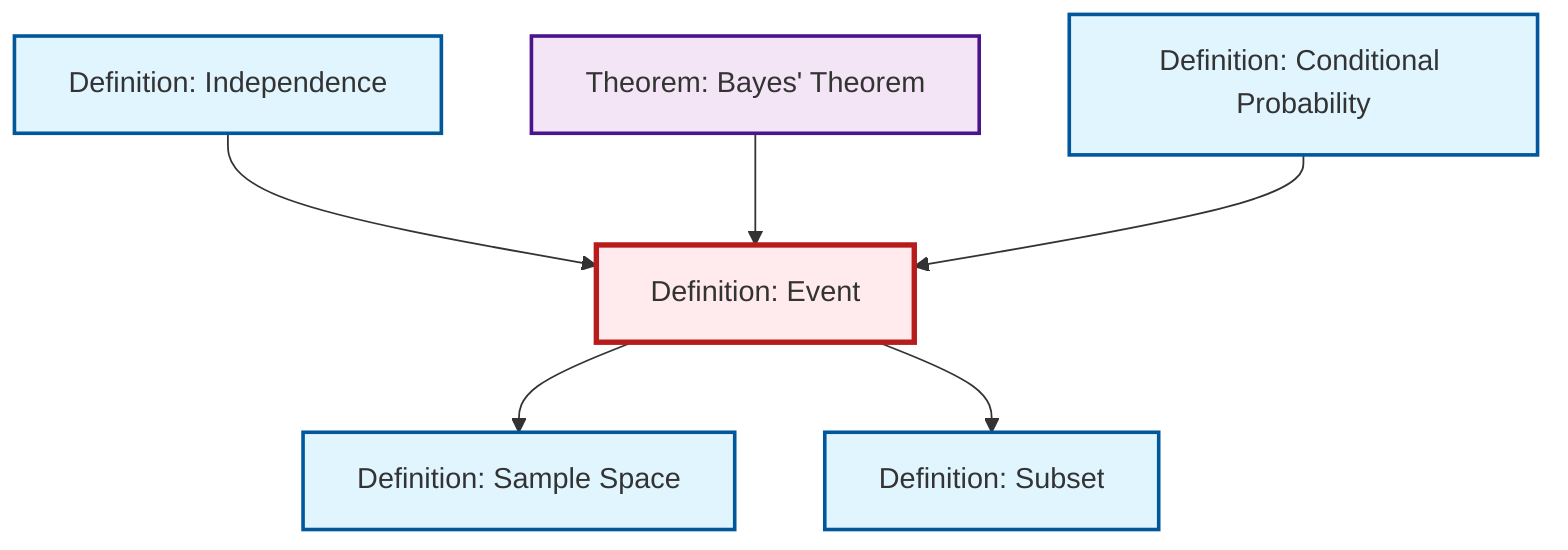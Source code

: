 graph TD
    classDef definition fill:#e1f5fe,stroke:#01579b,stroke-width:2px
    classDef theorem fill:#f3e5f5,stroke:#4a148c,stroke-width:2px
    classDef axiom fill:#fff3e0,stroke:#e65100,stroke-width:2px
    classDef example fill:#e8f5e9,stroke:#1b5e20,stroke-width:2px
    classDef current fill:#ffebee,stroke:#b71c1c,stroke-width:3px
    def-event["Definition: Event"]:::definition
    def-independence["Definition: Independence"]:::definition
    def-subset["Definition: Subset"]:::definition
    def-sample-space["Definition: Sample Space"]:::definition
    thm-bayes["Theorem: Bayes' Theorem"]:::theorem
    def-conditional-probability["Definition: Conditional Probability"]:::definition
    def-independence --> def-event
    thm-bayes --> def-event
    def-event --> def-sample-space
    def-event --> def-subset
    def-conditional-probability --> def-event
    class def-event current